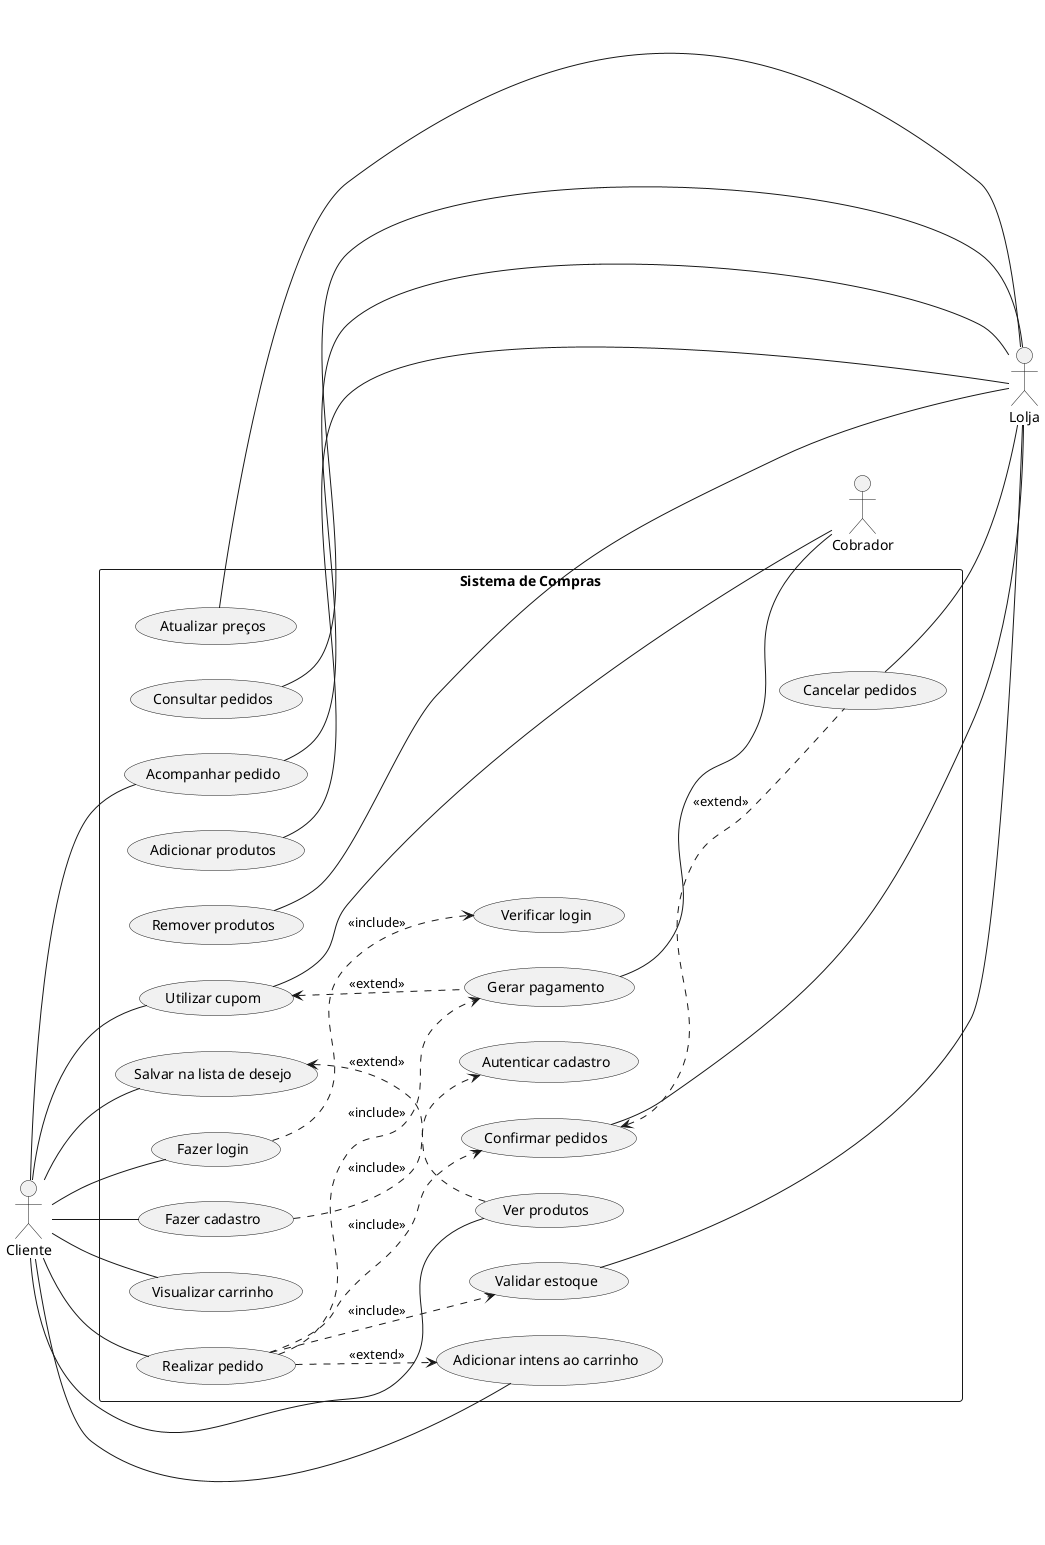 @startuml Mandacaru
left to right direction



rectangle "Sistema de Compras"{
(Fazer login) as UC01
(Fazer cadastro) as UC02
(Adicionar intens ao carrinho) as UC03
(Visualizar carrinho) as UC04
(Realizar pedido) as UC05
(Validar estoque) as UC06
(Autenticar cadastro) as UC07
(Verificar login) as UC08
(Gerar pagamento) as UC09
(Acompanhar pedido) as UC10
(Ver produtos) as UC11
(Adicionar produtos) as UC12
(Remover produtos) as UC13
(Atualizar preços) as UC14
(Consultar pedidos) as UC15
(Cancelar pedidos) as UC16
(Confirmar pedidos) as UC17
(Utilizar cupom) as UC18
(Salvar na lista de desejo) as UC19
}


actor Lolja 
actor Cobrador
actor Cliente 



Cliente -- UC01
Cliente -- UC02
Cliente -- UC03
Cliente -- UC04
Cliente -- UC05
UC06 -- Lolja 
UC09 -- Cobrador
UC10 -- Lolja
Cliente -- UC10
UC17 -- Lolja 
Cliente -- UC11
Cliente -- UC18

UC12 --Lolja
UC13 -- Lolja
UC14 --Lolja
UC16 --Lolja
UC15 --Lolja
Cobrador -- UC18
Cliente -- UC19

UC01 ..> UC08 : <<include>>
UC02 ..> UC07 : <<include>>
UC05 ..> UC06 : <<include>>
UC05 ..> UC09 : <<include>>
UC05 ..> UC17 : <<include>>



UC05 ..> UC03 : <<extend>>
UC17 <.. UC16 : <<extend>>
UC18 <.. UC09 : <<extend>>
UC19 <.. UC11 : <<extend>>

@enduml

